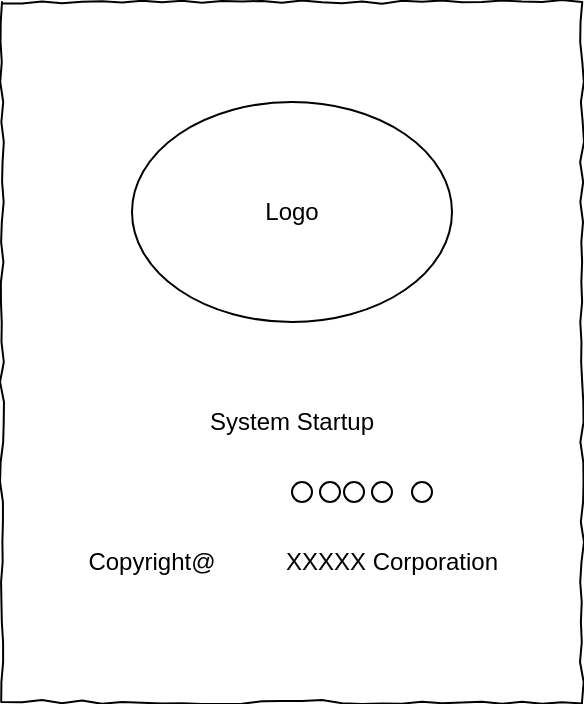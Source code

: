<mxfile version="12.9.12" type="device"><diagram name="Page-1" id="03018318-947c-dd8e-b7a3-06fadd420f32"><mxGraphModel dx="1422" dy="706" grid="1" gridSize="10" guides="1" tooltips="1" connect="1" arrows="1" fold="1" page="1" pageScale="1" pageWidth="1100" pageHeight="850" background="#ffffff" math="0" shadow="0"><root><mxCell id="0"/><mxCell id="1" parent="0"/><mxCell id="677b7b8949515195-1" value="" style="whiteSpace=wrap;html=1;rounded=0;shadow=0;labelBackgroundColor=none;strokeColor=#000000;strokeWidth=1;fillColor=none;fontFamily=Verdana;fontSize=12;fontColor=#000000;align=center;comic=1;" parent="1" vertex="1"><mxGeometry x="405" y="60" width="290" height="350" as="geometry"/></mxCell><mxCell id="q5iCyVwMzWwkprFqDUXR-1" value="Logo" style="ellipse;whiteSpace=wrap;html=1;fillColor=none;gradientColor=#ffffff;shadow=0;strokeColor=#000000;comic=1;" parent="1" vertex="1"><mxGeometry x="470" y="110" width="160" height="110" as="geometry"/></mxCell><mxCell id="q5iCyVwMzWwkprFqDUXR-2" value="System Startup" style="text;html=1;strokeColor=none;fillColor=none;align=center;verticalAlign=middle;whiteSpace=wrap;rounded=0;" parent="1" vertex="1"><mxGeometry x="500" y="260" width="100" height="20" as="geometry"/></mxCell><mxCell id="q5iCyVwMzWwkprFqDUXR-3" value="Copyright@" style="text;html=1;strokeColor=none;fillColor=none;align=center;verticalAlign=middle;whiteSpace=wrap;rounded=0;" parent="1" vertex="1"><mxGeometry x="430" y="330" width="100" height="20" as="geometry"/></mxCell><mxCell id="q5iCyVwMzWwkprFqDUXR-4" value="XXXXX Corporation" style="text;html=1;strokeColor=none;fillColor=none;align=center;verticalAlign=middle;whiteSpace=wrap;rounded=0;" parent="1" vertex="1"><mxGeometry x="530" y="330" width="140" height="20" as="geometry"/></mxCell><mxCell id="q5iCyVwMzWwkprFqDUXR-5" value="" style="ellipse;whiteSpace=wrap;html=1;aspect=fixed;shadow=0;strokeColor=#000000;fillColor=none;gradientColor=#ffffff;" parent="1" vertex="1"><mxGeometry x="550" y="300" width="10" height="10" as="geometry"/></mxCell><mxCell id="q5iCyVwMzWwkprFqDUXR-6" value="" style="ellipse;whiteSpace=wrap;html=1;aspect=fixed;shadow=0;strokeColor=#000000;fillColor=none;gradientColor=#ffffff;" parent="1" vertex="1"><mxGeometry x="564" y="300" width="10" height="10" as="geometry"/></mxCell><mxCell id="q5iCyVwMzWwkprFqDUXR-7" value="" style="ellipse;whiteSpace=wrap;html=1;aspect=fixed;shadow=0;strokeColor=#000000;fillColor=none;gradientColor=#ffffff;" parent="1" vertex="1"><mxGeometry x="576" y="300" width="10" height="10" as="geometry"/></mxCell><mxCell id="q5iCyVwMzWwkprFqDUXR-8" value="" style="ellipse;whiteSpace=wrap;html=1;aspect=fixed;shadow=0;strokeColor=#000000;fillColor=none;gradientColor=#ffffff;" parent="1" vertex="1"><mxGeometry x="590" y="300" width="10" height="10" as="geometry"/></mxCell><mxCell id="q5iCyVwMzWwkprFqDUXR-9" value="" style="ellipse;whiteSpace=wrap;html=1;aspect=fixed;shadow=0;strokeColor=#000000;fillColor=none;gradientColor=#ffffff;" parent="1" vertex="1"><mxGeometry x="610" y="300" width="10" height="10" as="geometry"/></mxCell></root></mxGraphModel></diagram></mxfile>